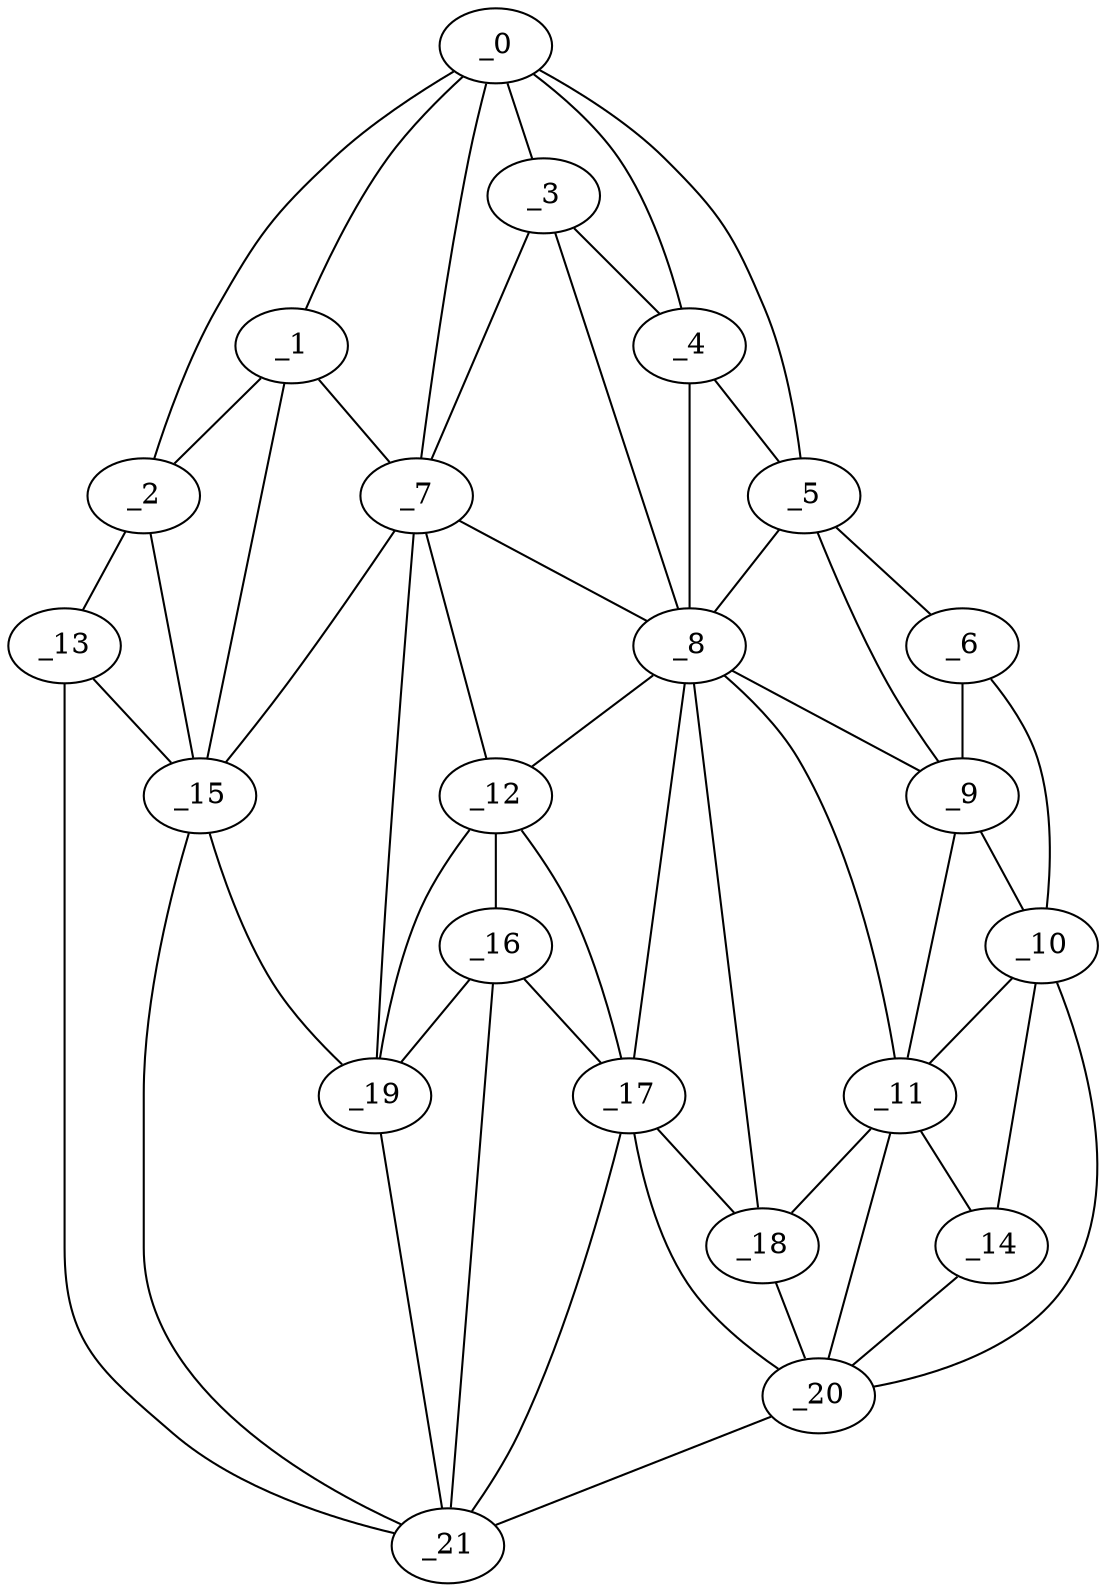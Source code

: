 graph "obj61__195.gxl" {
	_0	 [x=40,
		y=41];
	_1	 [x=46,
		y=33];
	_0 -- _1	 [valence=2];
	_2	 [x=49,
		y=8];
	_0 -- _2	 [valence=1];
	_3	 [x=51,
		y=78];
	_0 -- _3	 [valence=2];
	_4	 [x=51,
		y=90];
	_0 -- _4	 [valence=2];
	_5	 [x=51,
		y=96];
	_0 -- _5	 [valence=1];
	_7	 [x=60,
		y=66];
	_0 -- _7	 [valence=2];
	_1 -- _2	 [valence=2];
	_1 -- _7	 [valence=1];
	_15	 [x=82,
		y=32];
	_1 -- _15	 [valence=1];
	_13	 [x=79,
		y=7];
	_2 -- _13	 [valence=1];
	_2 -- _15	 [valence=2];
	_3 -- _4	 [valence=2];
	_3 -- _7	 [valence=2];
	_8	 [x=64,
		y=89];
	_3 -- _8	 [valence=2];
	_4 -- _5	 [valence=2];
	_4 -- _8	 [valence=2];
	_6	 [x=59,
		y=119];
	_5 -- _6	 [valence=1];
	_5 -- _8	 [valence=2];
	_9	 [x=64,
		y=98];
	_5 -- _9	 [valence=1];
	_6 -- _9	 [valence=2];
	_10	 [x=69,
		y=119];
	_6 -- _10	 [valence=1];
	_7 -- _8	 [valence=2];
	_12	 [x=77,
		y=65];
	_7 -- _12	 [valence=1];
	_7 -- _15	 [valence=2];
	_19	 [x=88,
		y=47];
	_7 -- _19	 [valence=1];
	_8 -- _9	 [valence=2];
	_11	 [x=74,
		y=101];
	_8 -- _11	 [valence=2];
	_8 -- _12	 [valence=2];
	_17	 [x=87,
		y=86];
	_8 -- _17	 [valence=1];
	_18	 [x=87,
		y=92];
	_8 -- _18	 [valence=2];
	_9 -- _10	 [valence=2];
	_9 -- _11	 [valence=2];
	_10 -- _11	 [valence=2];
	_14	 [x=81,
		y=116];
	_10 -- _14	 [valence=2];
	_20	 [x=88,
		y=116];
	_10 -- _20	 [valence=1];
	_11 -- _14	 [valence=1];
	_11 -- _18	 [valence=1];
	_11 -- _20	 [valence=2];
	_16	 [x=86,
		y=59];
	_12 -- _16	 [valence=2];
	_12 -- _17	 [valence=2];
	_12 -- _19	 [valence=2];
	_13 -- _15	 [valence=2];
	_21	 [x=90,
		y=40];
	_13 -- _21	 [valence=1];
	_14 -- _20	 [valence=2];
	_15 -- _19	 [valence=2];
	_15 -- _21	 [valence=1];
	_16 -- _17	 [valence=1];
	_16 -- _19	 [valence=1];
	_16 -- _21	 [valence=2];
	_17 -- _18	 [valence=1];
	_17 -- _20	 [valence=2];
	_17 -- _21	 [valence=1];
	_18 -- _20	 [valence=2];
	_19 -- _21	 [valence=1];
	_20 -- _21	 [valence=1];
}
